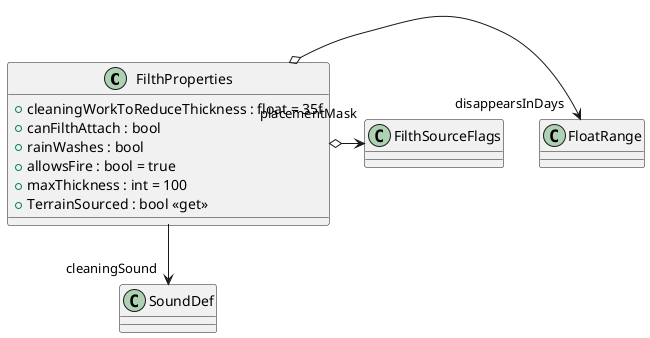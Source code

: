 @startuml
class FilthProperties {
    + cleaningWorkToReduceThickness : float = 35f
    + canFilthAttach : bool
    + rainWashes : bool
    + allowsFire : bool = true
    + maxThickness : int = 100
    + TerrainSourced : bool <<get>>
}
FilthProperties o-> "disappearsInDays" FloatRange
FilthProperties o-> "placementMask" FilthSourceFlags
FilthProperties --> "cleaningSound" SoundDef
@enduml
